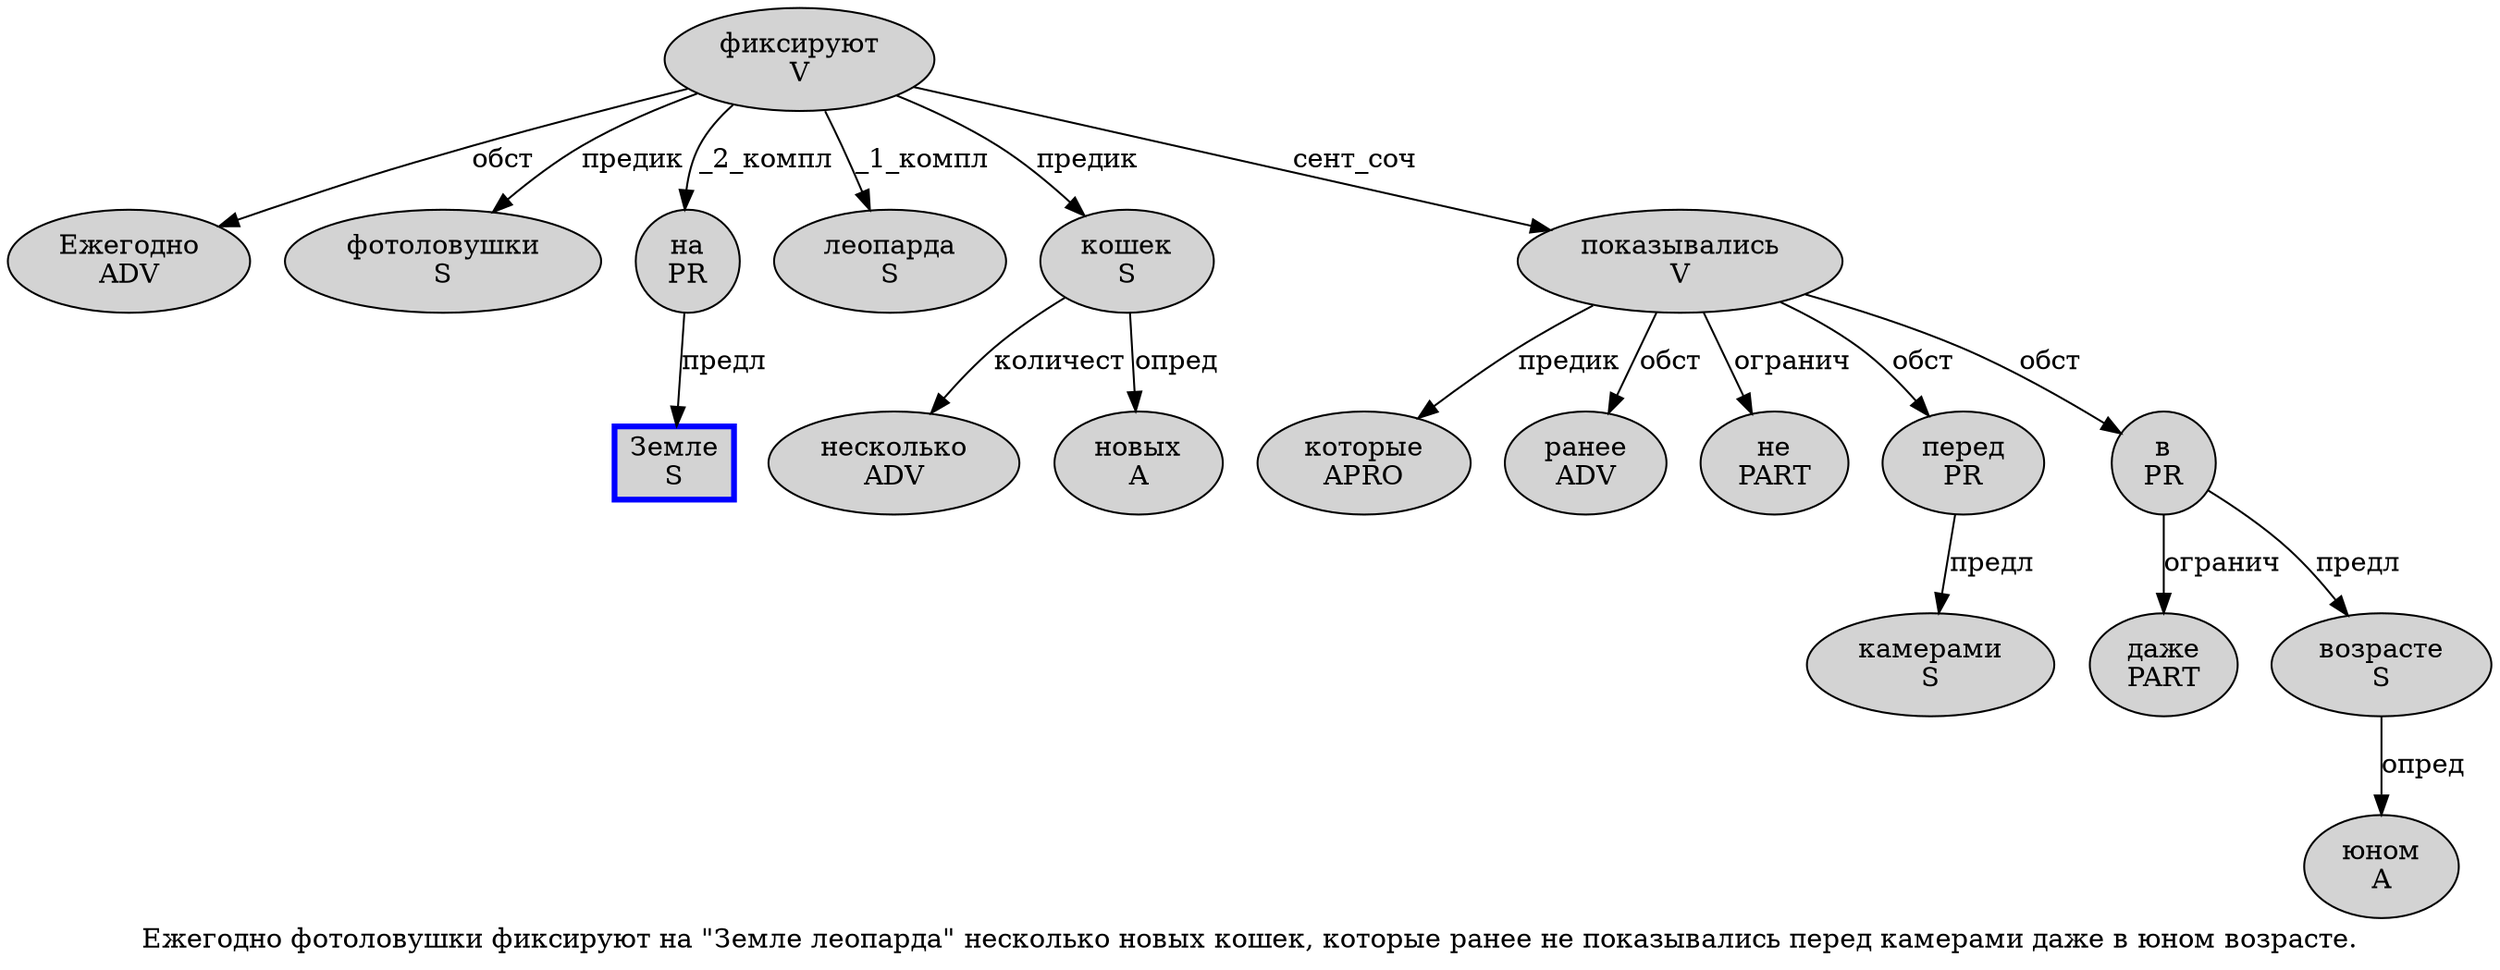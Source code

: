 digraph SENTENCE_703 {
	graph [label="Ежегодно фотоловушки фиксируют на \"Земле леопарда\" несколько новых кошек, которые ранее не показывались перед камерами даже в юном возрасте."]
	node [style=filled]
		0 [label="Ежегодно
ADV" color="" fillcolor=lightgray penwidth=1 shape=ellipse]
		1 [label="фотоловушки
S" color="" fillcolor=lightgray penwidth=1 shape=ellipse]
		2 [label="фиксируют
V" color="" fillcolor=lightgray penwidth=1 shape=ellipse]
		3 [label="на
PR" color="" fillcolor=lightgray penwidth=1 shape=ellipse]
		5 [label="Земле
S" color=blue fillcolor=lightgray penwidth=3 shape=box]
		6 [label="леопарда
S" color="" fillcolor=lightgray penwidth=1 shape=ellipse]
		8 [label="несколько
ADV" color="" fillcolor=lightgray penwidth=1 shape=ellipse]
		9 [label="новых
A" color="" fillcolor=lightgray penwidth=1 shape=ellipse]
		10 [label="кошек
S" color="" fillcolor=lightgray penwidth=1 shape=ellipse]
		12 [label="которые
APRO" color="" fillcolor=lightgray penwidth=1 shape=ellipse]
		13 [label="ранее
ADV" color="" fillcolor=lightgray penwidth=1 shape=ellipse]
		14 [label="не
PART" color="" fillcolor=lightgray penwidth=1 shape=ellipse]
		15 [label="показывались
V" color="" fillcolor=lightgray penwidth=1 shape=ellipse]
		16 [label="перед
PR" color="" fillcolor=lightgray penwidth=1 shape=ellipse]
		17 [label="камерами
S" color="" fillcolor=lightgray penwidth=1 shape=ellipse]
		18 [label="даже
PART" color="" fillcolor=lightgray penwidth=1 shape=ellipse]
		19 [label="в
PR" color="" fillcolor=lightgray penwidth=1 shape=ellipse]
		20 [label="юном
A" color="" fillcolor=lightgray penwidth=1 shape=ellipse]
		21 [label="возрасте
S" color="" fillcolor=lightgray penwidth=1 shape=ellipse]
			16 -> 17 [label="предл"]
			19 -> 18 [label="огранич"]
			19 -> 21 [label="предл"]
			3 -> 5 [label="предл"]
			10 -> 8 [label="количест"]
			10 -> 9 [label="опред"]
			15 -> 12 [label="предик"]
			15 -> 13 [label="обст"]
			15 -> 14 [label="огранич"]
			15 -> 16 [label="обст"]
			15 -> 19 [label="обст"]
			2 -> 0 [label="обст"]
			2 -> 1 [label="предик"]
			2 -> 3 [label="_2_компл"]
			2 -> 6 [label="_1_компл"]
			2 -> 10 [label="предик"]
			2 -> 15 [label="сент_соч"]
			21 -> 20 [label="опред"]
}